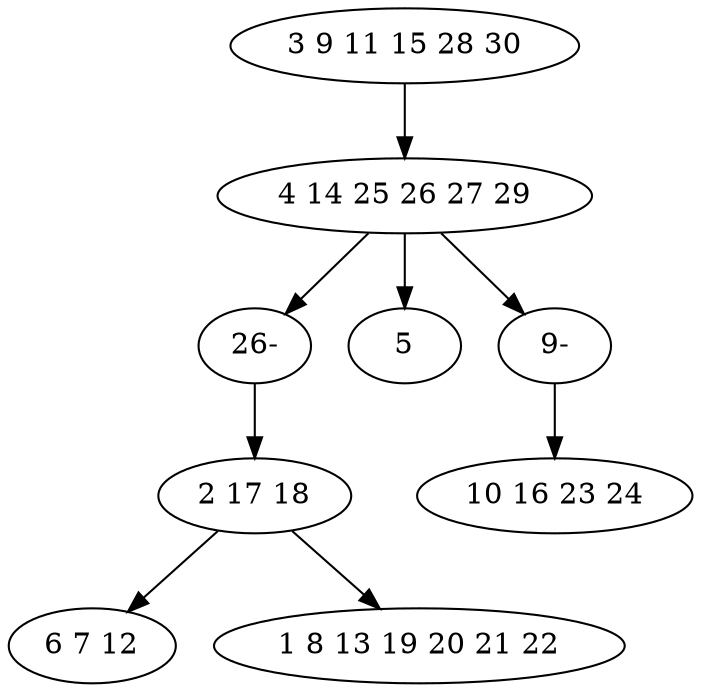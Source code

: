 digraph true_tree {
	"0" -> "1"
	"1" -> "8"
	"2" -> "3"
	"1" -> "4"
	"1" -> "7"
	"2" -> "6"
	"7" -> "5"
	"8" -> "2"
	"0" [label="3 9 11 15 28 30"];
	"1" [label="4 14 25 26 27 29"];
	"2" [label="2 17 18"];
	"3" [label="6 7 12"];
	"4" [label="5"];
	"5" [label="10 16 23 24"];
	"6" [label="1 8 13 19 20 21 22"];
	"7" [label="9-"];
	"8" [label="26-"];
}
